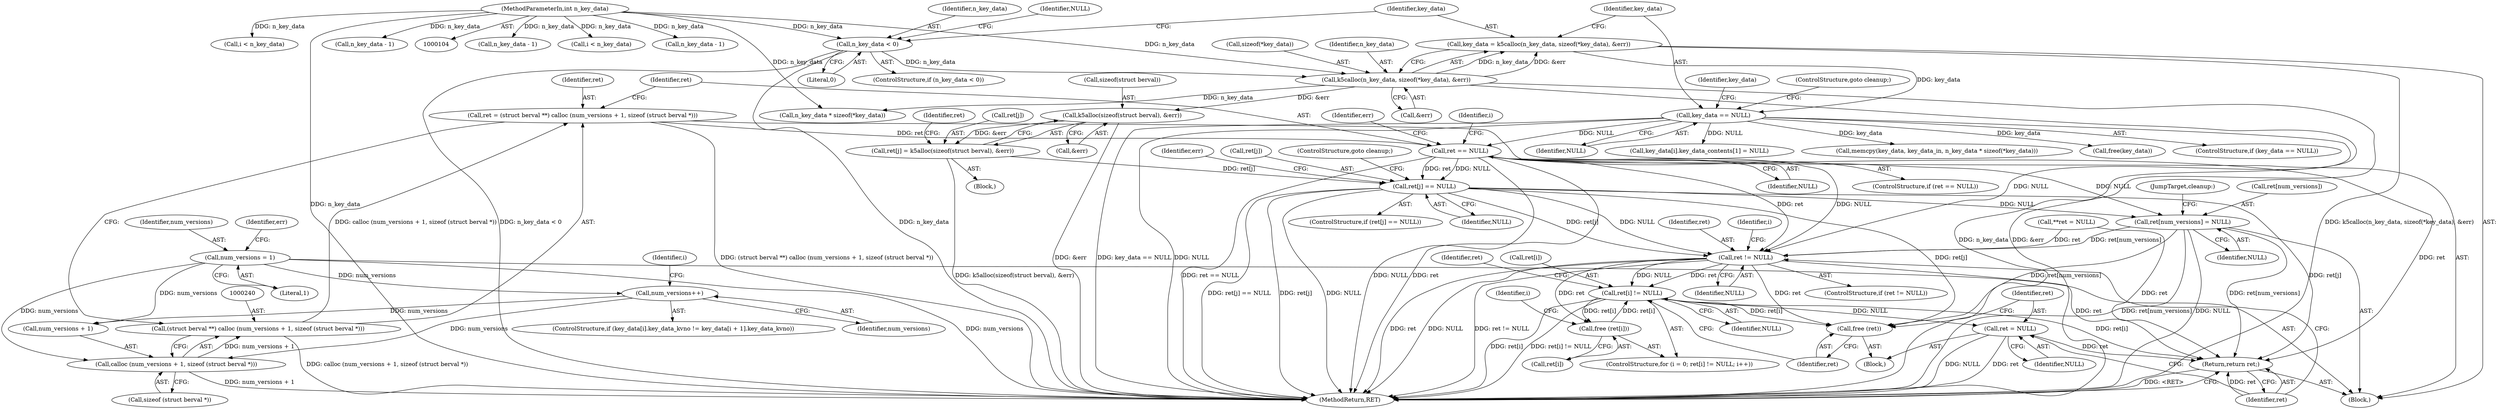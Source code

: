 digraph "0_krb5_04038bf3633c4b909b5ded3072dc88c8c419bf16@array" {
"1000377" [label="(Call,ret[num_versions] = NULL)"];
"1000248" [label="(Call,ret == NULL)"];
"1000237" [label="(Call,ret = (struct berval **) calloc (num_versions + 1, sizeof (struct berval *)))"];
"1000239" [label="(Call,(struct berval **) calloc (num_versions + 1, sizeof (struct berval *)))"];
"1000241" [label="(Call,calloc (num_versions + 1, sizeof (struct berval *)))"];
"1000235" [label="(Call,num_versions++)"];
"1000115" [label="(Call,num_versions = 1)"];
"1000145" [label="(Call,key_data == NULL)"];
"1000135" [label="(Call,key_data = k5calloc(n_key_data, sizeof(*key_data), &err))"];
"1000137" [label="(Call,k5calloc(n_key_data, sizeof(*key_data), &err))"];
"1000130" [label="(Call,n_key_data < 0)"];
"1000106" [label="(MethodParameterIn,int n_key_data)"];
"1000310" [label="(Call,ret[j] == NULL)"];
"1000300" [label="(Call,ret[j] = k5alloc(sizeof(struct berval), &err))"];
"1000304" [label="(Call,k5alloc(sizeof(struct berval), &err))"];
"1000391" [label="(Call,ret != NULL)"];
"1000399" [label="(Call,ret[i] != NULL)"];
"1000406" [label="(Call,free (ret[i]))"];
"1000410" [label="(Call,free (ret))"];
"1000412" [label="(Call,ret = NULL)"];
"1000415" [label="(Return,return ret;)"];
"1000108" [label="(Block,)"];
"1000249" [label="(Identifier,ret)"];
"1000365" [label="(Call,n_key_data - 1)"];
"1000382" [label="(JumpTarget,cleanup:)"];
"1000391" [label="(Call,ret != NULL)"];
"1000117" [label="(Literal,1)"];
"1000235" [label="(Call,num_versions++)"];
"1000304" [label="(Call,k5alloc(sizeof(struct berval), &err))"];
"1000137" [label="(Call,k5calloc(n_key_data, sizeof(*key_data), &err))"];
"1000131" [label="(Identifier,n_key_data)"];
"1000383" [label="(Call,free(key_data))"];
"1000377" [label="(Call,ret[num_versions] = NULL)"];
"1000161" [label="(Call,i < n_key_data)"];
"1000415" [label="(Return,return ret;)"];
"1000403" [label="(Identifier,NULL)"];
"1000134" [label="(Identifier,NULL)"];
"1000139" [label="(Call,sizeof(*key_data))"];
"1000309" [label="(ControlStructure,if (ret[j] == NULL))"];
"1000314" [label="(Identifier,NULL)"];
"1000116" [label="(Identifier,num_versions)"];
"1000307" [label="(Call,&err)"];
"1000405" [label="(Identifier,i)"];
"1000136" [label="(Identifier,key_data)"];
"1000144" [label="(ControlStructure,if (key_data == NULL))"];
"1000253" [label="(Identifier,err)"];
"1000236" [label="(Identifier,num_versions)"];
"1000311" [label="(Call,ret[j])"];
"1000413" [label="(Identifier,ret)"];
"1000147" [label="(Identifier,NULL)"];
"1000150" [label="(Identifier,key_data)"];
"1000216" [label="(Call,n_key_data - 1)"];
"1000238" [label="(Identifier,ret)"];
"1000259" [label="(Identifier,i)"];
"1000201" [label="(Call,key_data[i].key_data_contents[1] = NULL)"];
"1000393" [label="(Identifier,NULL)"];
"1000132" [label="(Literal,0)"];
"1000417" [label="(MethodReturn,RET)"];
"1000130" [label="(Call,n_key_data < 0)"];
"1000142" [label="(Call,&err)"];
"1000312" [label="(Identifier,ret)"];
"1000395" [label="(ControlStructure,for (i = 0; ret[i] != NULL; i++))"];
"1000106" [label="(MethodParameterIn,int n_key_data)"];
"1000392" [label="(Identifier,ret)"];
"1000221" [label="(ControlStructure,if (key_data[i].key_data_kvno != key_data[i + 1].key_data_kvno))"];
"1000315" [label="(ControlStructure,goto cleanup;)"];
"1000237" [label="(Call,ret = (struct berval **) calloc (num_versions + 1, sizeof (struct berval *)))"];
"1000299" [label="(Block,)"];
"1000115" [label="(Call,num_versions = 1)"];
"1000110" [label="(Call,**ret = NULL)"];
"1000276" [label="(Call,i < n_key_data)"];
"1000300" [label="(Call,ret[j] = k5alloc(sizeof(struct berval), &err))"];
"1000407" [label="(Call,ret[i])"];
"1000129" [label="(ControlStructure,if (n_key_data < 0))"];
"1000411" [label="(Identifier,ret)"];
"1000408" [label="(Identifier,ret)"];
"1000406" [label="(Call,free (ret[i]))"];
"1000241" [label="(Call,calloc (num_versions + 1, sizeof (struct berval *)))"];
"1000400" [label="(Call,ret[i])"];
"1000239" [label="(Call,(struct berval **) calloc (num_versions + 1, sizeof (struct berval *)))"];
"1000310" [label="(Call,ret[j] == NULL)"];
"1000317" [label="(Identifier,err)"];
"1000397" [label="(Identifier,i)"];
"1000248" [label="(Call,ret == NULL)"];
"1000146" [label="(Identifier,key_data)"];
"1000399" [label="(Call,ret[i] != NULL)"];
"1000305" [label="(Call,sizeof(struct berval))"];
"1000247" [label="(ControlStructure,if (ret == NULL))"];
"1000220" [label="(Identifier,i)"];
"1000138" [label="(Identifier,n_key_data)"];
"1000394" [label="(Block,)"];
"1000410" [label="(Call,free (ret))"];
"1000145" [label="(Call,key_data == NULL)"];
"1000242" [label="(Call,num_versions + 1)"];
"1000135" [label="(Call,key_data = k5calloc(n_key_data, sizeof(*key_data), &err))"];
"1000123" [label="(Identifier,err)"];
"1000152" [label="(Call,n_key_data * sizeof(*key_data))"];
"1000301" [label="(Call,ret[j])"];
"1000390" [label="(ControlStructure,if (ret != NULL))"];
"1000149" [label="(Call,memcpy(key_data, key_data_in, n_key_data * sizeof(*key_data)))"];
"1000287" [label="(Call,n_key_data - 1)"];
"1000378" [label="(Call,ret[num_versions])"];
"1000414" [label="(Identifier,NULL)"];
"1000381" [label="(Identifier,NULL)"];
"1000245" [label="(Call,sizeof (struct berval *))"];
"1000250" [label="(Identifier,NULL)"];
"1000148" [label="(ControlStructure,goto cleanup;)"];
"1000416" [label="(Identifier,ret)"];
"1000412" [label="(Call,ret = NULL)"];
"1000377" -> "1000108"  [label="AST: "];
"1000377" -> "1000381"  [label="CFG: "];
"1000378" -> "1000377"  [label="AST: "];
"1000381" -> "1000377"  [label="AST: "];
"1000382" -> "1000377"  [label="CFG: "];
"1000377" -> "1000417"  [label="DDG: ret[num_versions]"];
"1000377" -> "1000417"  [label="DDG: NULL"];
"1000248" -> "1000377"  [label="DDG: NULL"];
"1000310" -> "1000377"  [label="DDG: NULL"];
"1000377" -> "1000391"  [label="DDG: ret[num_versions]"];
"1000377" -> "1000410"  [label="DDG: ret[num_versions]"];
"1000377" -> "1000415"  [label="DDG: ret[num_versions]"];
"1000248" -> "1000247"  [label="AST: "];
"1000248" -> "1000250"  [label="CFG: "];
"1000249" -> "1000248"  [label="AST: "];
"1000250" -> "1000248"  [label="AST: "];
"1000253" -> "1000248"  [label="CFG: "];
"1000259" -> "1000248"  [label="CFG: "];
"1000248" -> "1000417"  [label="DDG: ret == NULL"];
"1000248" -> "1000417"  [label="DDG: NULL"];
"1000248" -> "1000417"  [label="DDG: ret"];
"1000237" -> "1000248"  [label="DDG: ret"];
"1000145" -> "1000248"  [label="DDG: NULL"];
"1000248" -> "1000310"  [label="DDG: ret"];
"1000248" -> "1000310"  [label="DDG: NULL"];
"1000248" -> "1000391"  [label="DDG: ret"];
"1000248" -> "1000391"  [label="DDG: NULL"];
"1000248" -> "1000415"  [label="DDG: ret"];
"1000237" -> "1000108"  [label="AST: "];
"1000237" -> "1000239"  [label="CFG: "];
"1000238" -> "1000237"  [label="AST: "];
"1000239" -> "1000237"  [label="AST: "];
"1000249" -> "1000237"  [label="CFG: "];
"1000237" -> "1000417"  [label="DDG: (struct berval **) calloc (num_versions + 1, sizeof (struct berval *))"];
"1000239" -> "1000237"  [label="DDG: calloc (num_versions + 1, sizeof (struct berval *))"];
"1000239" -> "1000241"  [label="CFG: "];
"1000240" -> "1000239"  [label="AST: "];
"1000241" -> "1000239"  [label="AST: "];
"1000239" -> "1000417"  [label="DDG: calloc (num_versions + 1, sizeof (struct berval *))"];
"1000241" -> "1000239"  [label="DDG: num_versions + 1"];
"1000241" -> "1000245"  [label="CFG: "];
"1000242" -> "1000241"  [label="AST: "];
"1000245" -> "1000241"  [label="AST: "];
"1000241" -> "1000417"  [label="DDG: num_versions + 1"];
"1000235" -> "1000241"  [label="DDG: num_versions"];
"1000115" -> "1000241"  [label="DDG: num_versions"];
"1000235" -> "1000221"  [label="AST: "];
"1000235" -> "1000236"  [label="CFG: "];
"1000236" -> "1000235"  [label="AST: "];
"1000220" -> "1000235"  [label="CFG: "];
"1000115" -> "1000235"  [label="DDG: num_versions"];
"1000235" -> "1000242"  [label="DDG: num_versions"];
"1000115" -> "1000108"  [label="AST: "];
"1000115" -> "1000117"  [label="CFG: "];
"1000116" -> "1000115"  [label="AST: "];
"1000117" -> "1000115"  [label="AST: "];
"1000123" -> "1000115"  [label="CFG: "];
"1000115" -> "1000417"  [label="DDG: num_versions"];
"1000115" -> "1000242"  [label="DDG: num_versions"];
"1000145" -> "1000144"  [label="AST: "];
"1000145" -> "1000147"  [label="CFG: "];
"1000146" -> "1000145"  [label="AST: "];
"1000147" -> "1000145"  [label="AST: "];
"1000148" -> "1000145"  [label="CFG: "];
"1000150" -> "1000145"  [label="CFG: "];
"1000145" -> "1000417"  [label="DDG: key_data == NULL"];
"1000145" -> "1000417"  [label="DDG: NULL"];
"1000135" -> "1000145"  [label="DDG: key_data"];
"1000145" -> "1000149"  [label="DDG: key_data"];
"1000145" -> "1000201"  [label="DDG: NULL"];
"1000145" -> "1000383"  [label="DDG: key_data"];
"1000145" -> "1000391"  [label="DDG: NULL"];
"1000135" -> "1000108"  [label="AST: "];
"1000135" -> "1000137"  [label="CFG: "];
"1000136" -> "1000135"  [label="AST: "];
"1000137" -> "1000135"  [label="AST: "];
"1000146" -> "1000135"  [label="CFG: "];
"1000135" -> "1000417"  [label="DDG: k5calloc(n_key_data, sizeof(*key_data), &err)"];
"1000137" -> "1000135"  [label="DDG: n_key_data"];
"1000137" -> "1000135"  [label="DDG: &err"];
"1000137" -> "1000142"  [label="CFG: "];
"1000138" -> "1000137"  [label="AST: "];
"1000139" -> "1000137"  [label="AST: "];
"1000142" -> "1000137"  [label="AST: "];
"1000137" -> "1000417"  [label="DDG: &err"];
"1000137" -> "1000417"  [label="DDG: n_key_data"];
"1000130" -> "1000137"  [label="DDG: n_key_data"];
"1000106" -> "1000137"  [label="DDG: n_key_data"];
"1000137" -> "1000152"  [label="DDG: n_key_data"];
"1000137" -> "1000304"  [label="DDG: &err"];
"1000130" -> "1000129"  [label="AST: "];
"1000130" -> "1000132"  [label="CFG: "];
"1000131" -> "1000130"  [label="AST: "];
"1000132" -> "1000130"  [label="AST: "];
"1000134" -> "1000130"  [label="CFG: "];
"1000136" -> "1000130"  [label="CFG: "];
"1000130" -> "1000417"  [label="DDG: n_key_data < 0"];
"1000130" -> "1000417"  [label="DDG: n_key_data"];
"1000106" -> "1000130"  [label="DDG: n_key_data"];
"1000106" -> "1000104"  [label="AST: "];
"1000106" -> "1000417"  [label="DDG: n_key_data"];
"1000106" -> "1000152"  [label="DDG: n_key_data"];
"1000106" -> "1000161"  [label="DDG: n_key_data"];
"1000106" -> "1000216"  [label="DDG: n_key_data"];
"1000106" -> "1000276"  [label="DDG: n_key_data"];
"1000106" -> "1000287"  [label="DDG: n_key_data"];
"1000106" -> "1000365"  [label="DDG: n_key_data"];
"1000310" -> "1000309"  [label="AST: "];
"1000310" -> "1000314"  [label="CFG: "];
"1000311" -> "1000310"  [label="AST: "];
"1000314" -> "1000310"  [label="AST: "];
"1000315" -> "1000310"  [label="CFG: "];
"1000317" -> "1000310"  [label="CFG: "];
"1000310" -> "1000417"  [label="DDG: ret[j] == NULL"];
"1000310" -> "1000417"  [label="DDG: ret[j]"];
"1000310" -> "1000417"  [label="DDG: NULL"];
"1000300" -> "1000310"  [label="DDG: ret[j]"];
"1000310" -> "1000391"  [label="DDG: ret[j]"];
"1000310" -> "1000391"  [label="DDG: NULL"];
"1000310" -> "1000410"  [label="DDG: ret[j]"];
"1000310" -> "1000415"  [label="DDG: ret[j]"];
"1000300" -> "1000299"  [label="AST: "];
"1000300" -> "1000304"  [label="CFG: "];
"1000301" -> "1000300"  [label="AST: "];
"1000304" -> "1000300"  [label="AST: "];
"1000312" -> "1000300"  [label="CFG: "];
"1000300" -> "1000417"  [label="DDG: k5alloc(sizeof(struct berval), &err)"];
"1000304" -> "1000300"  [label="DDG: &err"];
"1000304" -> "1000307"  [label="CFG: "];
"1000305" -> "1000304"  [label="AST: "];
"1000307" -> "1000304"  [label="AST: "];
"1000304" -> "1000417"  [label="DDG: &err"];
"1000391" -> "1000390"  [label="AST: "];
"1000391" -> "1000393"  [label="CFG: "];
"1000392" -> "1000391"  [label="AST: "];
"1000393" -> "1000391"  [label="AST: "];
"1000397" -> "1000391"  [label="CFG: "];
"1000416" -> "1000391"  [label="CFG: "];
"1000391" -> "1000417"  [label="DDG: ret"];
"1000391" -> "1000417"  [label="DDG: NULL"];
"1000391" -> "1000417"  [label="DDG: ret != NULL"];
"1000110" -> "1000391"  [label="DDG: ret"];
"1000391" -> "1000399"  [label="DDG: ret"];
"1000391" -> "1000399"  [label="DDG: NULL"];
"1000391" -> "1000406"  [label="DDG: ret"];
"1000391" -> "1000410"  [label="DDG: ret"];
"1000391" -> "1000415"  [label="DDG: ret"];
"1000399" -> "1000395"  [label="AST: "];
"1000399" -> "1000403"  [label="CFG: "];
"1000400" -> "1000399"  [label="AST: "];
"1000403" -> "1000399"  [label="AST: "];
"1000408" -> "1000399"  [label="CFG: "];
"1000411" -> "1000399"  [label="CFG: "];
"1000399" -> "1000417"  [label="DDG: ret[i]"];
"1000399" -> "1000417"  [label="DDG: ret[i] != NULL"];
"1000406" -> "1000399"  [label="DDG: ret[i]"];
"1000399" -> "1000406"  [label="DDG: ret[i]"];
"1000399" -> "1000410"  [label="DDG: ret[i]"];
"1000399" -> "1000412"  [label="DDG: NULL"];
"1000399" -> "1000415"  [label="DDG: ret[i]"];
"1000406" -> "1000395"  [label="AST: "];
"1000406" -> "1000407"  [label="CFG: "];
"1000407" -> "1000406"  [label="AST: "];
"1000405" -> "1000406"  [label="CFG: "];
"1000410" -> "1000394"  [label="AST: "];
"1000410" -> "1000411"  [label="CFG: "];
"1000411" -> "1000410"  [label="AST: "];
"1000413" -> "1000410"  [label="CFG: "];
"1000412" -> "1000394"  [label="AST: "];
"1000412" -> "1000414"  [label="CFG: "];
"1000413" -> "1000412"  [label="AST: "];
"1000414" -> "1000412"  [label="AST: "];
"1000416" -> "1000412"  [label="CFG: "];
"1000412" -> "1000417"  [label="DDG: NULL"];
"1000412" -> "1000417"  [label="DDG: ret"];
"1000412" -> "1000415"  [label="DDG: ret"];
"1000415" -> "1000108"  [label="AST: "];
"1000415" -> "1000416"  [label="CFG: "];
"1000416" -> "1000415"  [label="AST: "];
"1000417" -> "1000415"  [label="CFG: "];
"1000415" -> "1000417"  [label="DDG: <RET>"];
"1000416" -> "1000415"  [label="DDG: ret"];
"1000110" -> "1000415"  [label="DDG: ret"];
}

